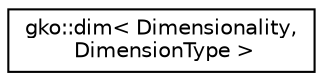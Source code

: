 digraph "Graphical Class Hierarchy"
{
 // INTERACTIVE_SVG=YES
  edge [fontname="Helvetica",fontsize="10",labelfontname="Helvetica",labelfontsize="10"];
  node [fontname="Helvetica",fontsize="10",shape=record];
  rankdir="LR";
  Node1 [label="gko::dim\< Dimensionality,\l DimensionType \>",height=0.2,width=0.4,color="black", fillcolor="white", style="filled",URL="$structgko_1_1dim.html",tooltip="A type representing the dimensions of a multidimensional object. "];
}
